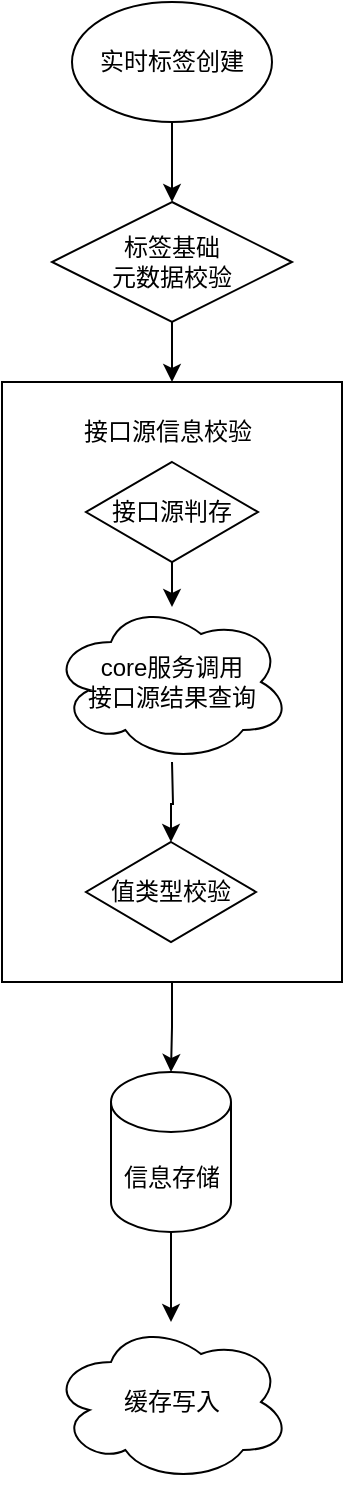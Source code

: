 <mxfile version="28.2.5">
  <diagram name="第 1 页" id="c8SDyT68PIQZvh0T6EyP">
    <mxGraphModel dx="1018" dy="655" grid="1" gridSize="10" guides="1" tooltips="1" connect="1" arrows="1" fold="1" page="1" pageScale="1" pageWidth="827" pageHeight="1169" math="0" shadow="0">
      <root>
        <mxCell id="0" />
        <mxCell id="1" parent="0" />
        <mxCell id="mvZhOEaOCcuFYLV9gbfs-3" value="" style="edgeStyle=orthogonalEdgeStyle;rounded=0;orthogonalLoop=1;jettySize=auto;html=1;" edge="1" parent="1" source="mvZhOEaOCcuFYLV9gbfs-1" target="mvZhOEaOCcuFYLV9gbfs-2">
          <mxGeometry relative="1" as="geometry" />
        </mxCell>
        <mxCell id="mvZhOEaOCcuFYLV9gbfs-1" value="实时标签创建" style="ellipse;whiteSpace=wrap;html=1;" vertex="1" parent="1">
          <mxGeometry x="320" y="50" width="100" height="60" as="geometry" />
        </mxCell>
        <mxCell id="mvZhOEaOCcuFYLV9gbfs-7" value="" style="edgeStyle=orthogonalEdgeStyle;rounded=0;orthogonalLoop=1;jettySize=auto;html=1;" edge="1" parent="1" source="mvZhOEaOCcuFYLV9gbfs-2" target="mvZhOEaOCcuFYLV9gbfs-6">
          <mxGeometry relative="1" as="geometry" />
        </mxCell>
        <mxCell id="mvZhOEaOCcuFYLV9gbfs-2" value="标签基础&lt;div&gt;元数据&lt;span style=&quot;background-color: transparent; color: light-dark(rgb(0, 0, 0), rgb(255, 255, 255));&quot;&gt;校验&lt;/span&gt;&lt;/div&gt;" style="rhombus;whiteSpace=wrap;html=1;" vertex="1" parent="1">
          <mxGeometry x="310" y="150" width="120" height="60" as="geometry" />
        </mxCell>
        <mxCell id="mvZhOEaOCcuFYLV9gbfs-17" value="" style="edgeStyle=orthogonalEdgeStyle;rounded=0;orthogonalLoop=1;jettySize=auto;html=1;" edge="1" parent="1" source="mvZhOEaOCcuFYLV9gbfs-6" target="mvZhOEaOCcuFYLV9gbfs-16">
          <mxGeometry relative="1" as="geometry" />
        </mxCell>
        <mxCell id="mvZhOEaOCcuFYLV9gbfs-6" value="" style="whiteSpace=wrap;html=1;" vertex="1" parent="1">
          <mxGeometry x="285" y="240" width="170" height="300" as="geometry" />
        </mxCell>
        <mxCell id="mvZhOEaOCcuFYLV9gbfs-10" value="接口源信息校验" style="text;strokeColor=none;fillColor=none;align=left;verticalAlign=middle;spacingLeft=4;spacingRight=4;overflow=hidden;points=[[0,0.5],[1,0.5]];portConstraint=eastwest;rotatable=0;whiteSpace=wrap;html=1;" vertex="1" parent="1">
          <mxGeometry x="320" y="250" width="100" height="30" as="geometry" />
        </mxCell>
        <mxCell id="mvZhOEaOCcuFYLV9gbfs-13" value="" style="edgeStyle=orthogonalEdgeStyle;rounded=0;orthogonalLoop=1;jettySize=auto;html=1;" edge="1" parent="1" source="mvZhOEaOCcuFYLV9gbfs-11">
          <mxGeometry relative="1" as="geometry">
            <mxPoint x="370" y="352.5" as="targetPoint" />
          </mxGeometry>
        </mxCell>
        <mxCell id="mvZhOEaOCcuFYLV9gbfs-11" value="接口源判存" style="rhombus;whiteSpace=wrap;html=1;" vertex="1" parent="1">
          <mxGeometry x="327" y="280" width="86" height="50" as="geometry" />
        </mxCell>
        <mxCell id="mvZhOEaOCcuFYLV9gbfs-15" value="" style="edgeStyle=orthogonalEdgeStyle;rounded=0;orthogonalLoop=1;jettySize=auto;html=1;" edge="1" parent="1" target="mvZhOEaOCcuFYLV9gbfs-14">
          <mxGeometry relative="1" as="geometry">
            <mxPoint x="370" y="430" as="sourcePoint" />
          </mxGeometry>
        </mxCell>
        <mxCell id="mvZhOEaOCcuFYLV9gbfs-14" value="值类型校验" style="rhombus;whiteSpace=wrap;html=1;" vertex="1" parent="1">
          <mxGeometry x="327" y="470" width="85" height="50" as="geometry" />
        </mxCell>
        <mxCell id="mvZhOEaOCcuFYLV9gbfs-20" value="" style="edgeStyle=orthogonalEdgeStyle;rounded=0;orthogonalLoop=1;jettySize=auto;html=1;" edge="1" parent="1" source="mvZhOEaOCcuFYLV9gbfs-16" target="mvZhOEaOCcuFYLV9gbfs-19">
          <mxGeometry relative="1" as="geometry" />
        </mxCell>
        <mxCell id="mvZhOEaOCcuFYLV9gbfs-16" value="信息存储" style="shape=cylinder3;whiteSpace=wrap;html=1;boundedLbl=1;backgroundOutline=1;size=15;" vertex="1" parent="1">
          <mxGeometry x="339.5" y="585" width="60" height="80" as="geometry" />
        </mxCell>
        <mxCell id="mvZhOEaOCcuFYLV9gbfs-18" value="core服务调用&lt;div&gt;接口源结果查询&lt;/div&gt;" style="ellipse;shape=cloud;whiteSpace=wrap;html=1;" vertex="1" parent="1">
          <mxGeometry x="309.5" y="350" width="120" height="80" as="geometry" />
        </mxCell>
        <mxCell id="mvZhOEaOCcuFYLV9gbfs-19" value="缓存写入" style="ellipse;shape=cloud;whiteSpace=wrap;html=1;" vertex="1" parent="1">
          <mxGeometry x="309.5" y="710" width="120" height="80" as="geometry" />
        </mxCell>
      </root>
    </mxGraphModel>
  </diagram>
</mxfile>
